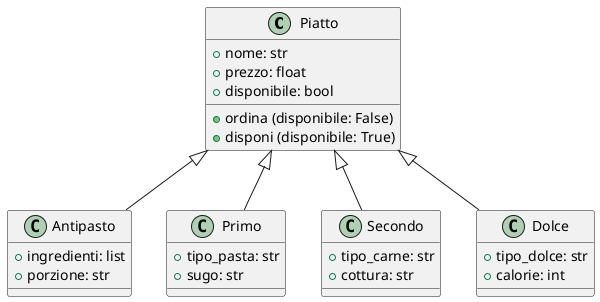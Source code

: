 @startuml es8

class Piatto{
    + nome: str
    + prezzo: float
    + disponibile: bool
    + ordina (disponibile: False)
    + disponi (disponibile: True)
}

class Antipasto{
    + ingredienti: list
    + porzione: str
}

class Primo{
    + tipo_pasta: str
    + sugo: str
}

class Secondo{
    + tipo_carne: str
    + cottura: str
}

class Dolce{
    + tipo_dolce: str
    + calorie: int
}

Piatto <|-- Antipasto
Piatto <|-- Primo
Piatto <|-- Secondo
Piatto <|-- Dolce
